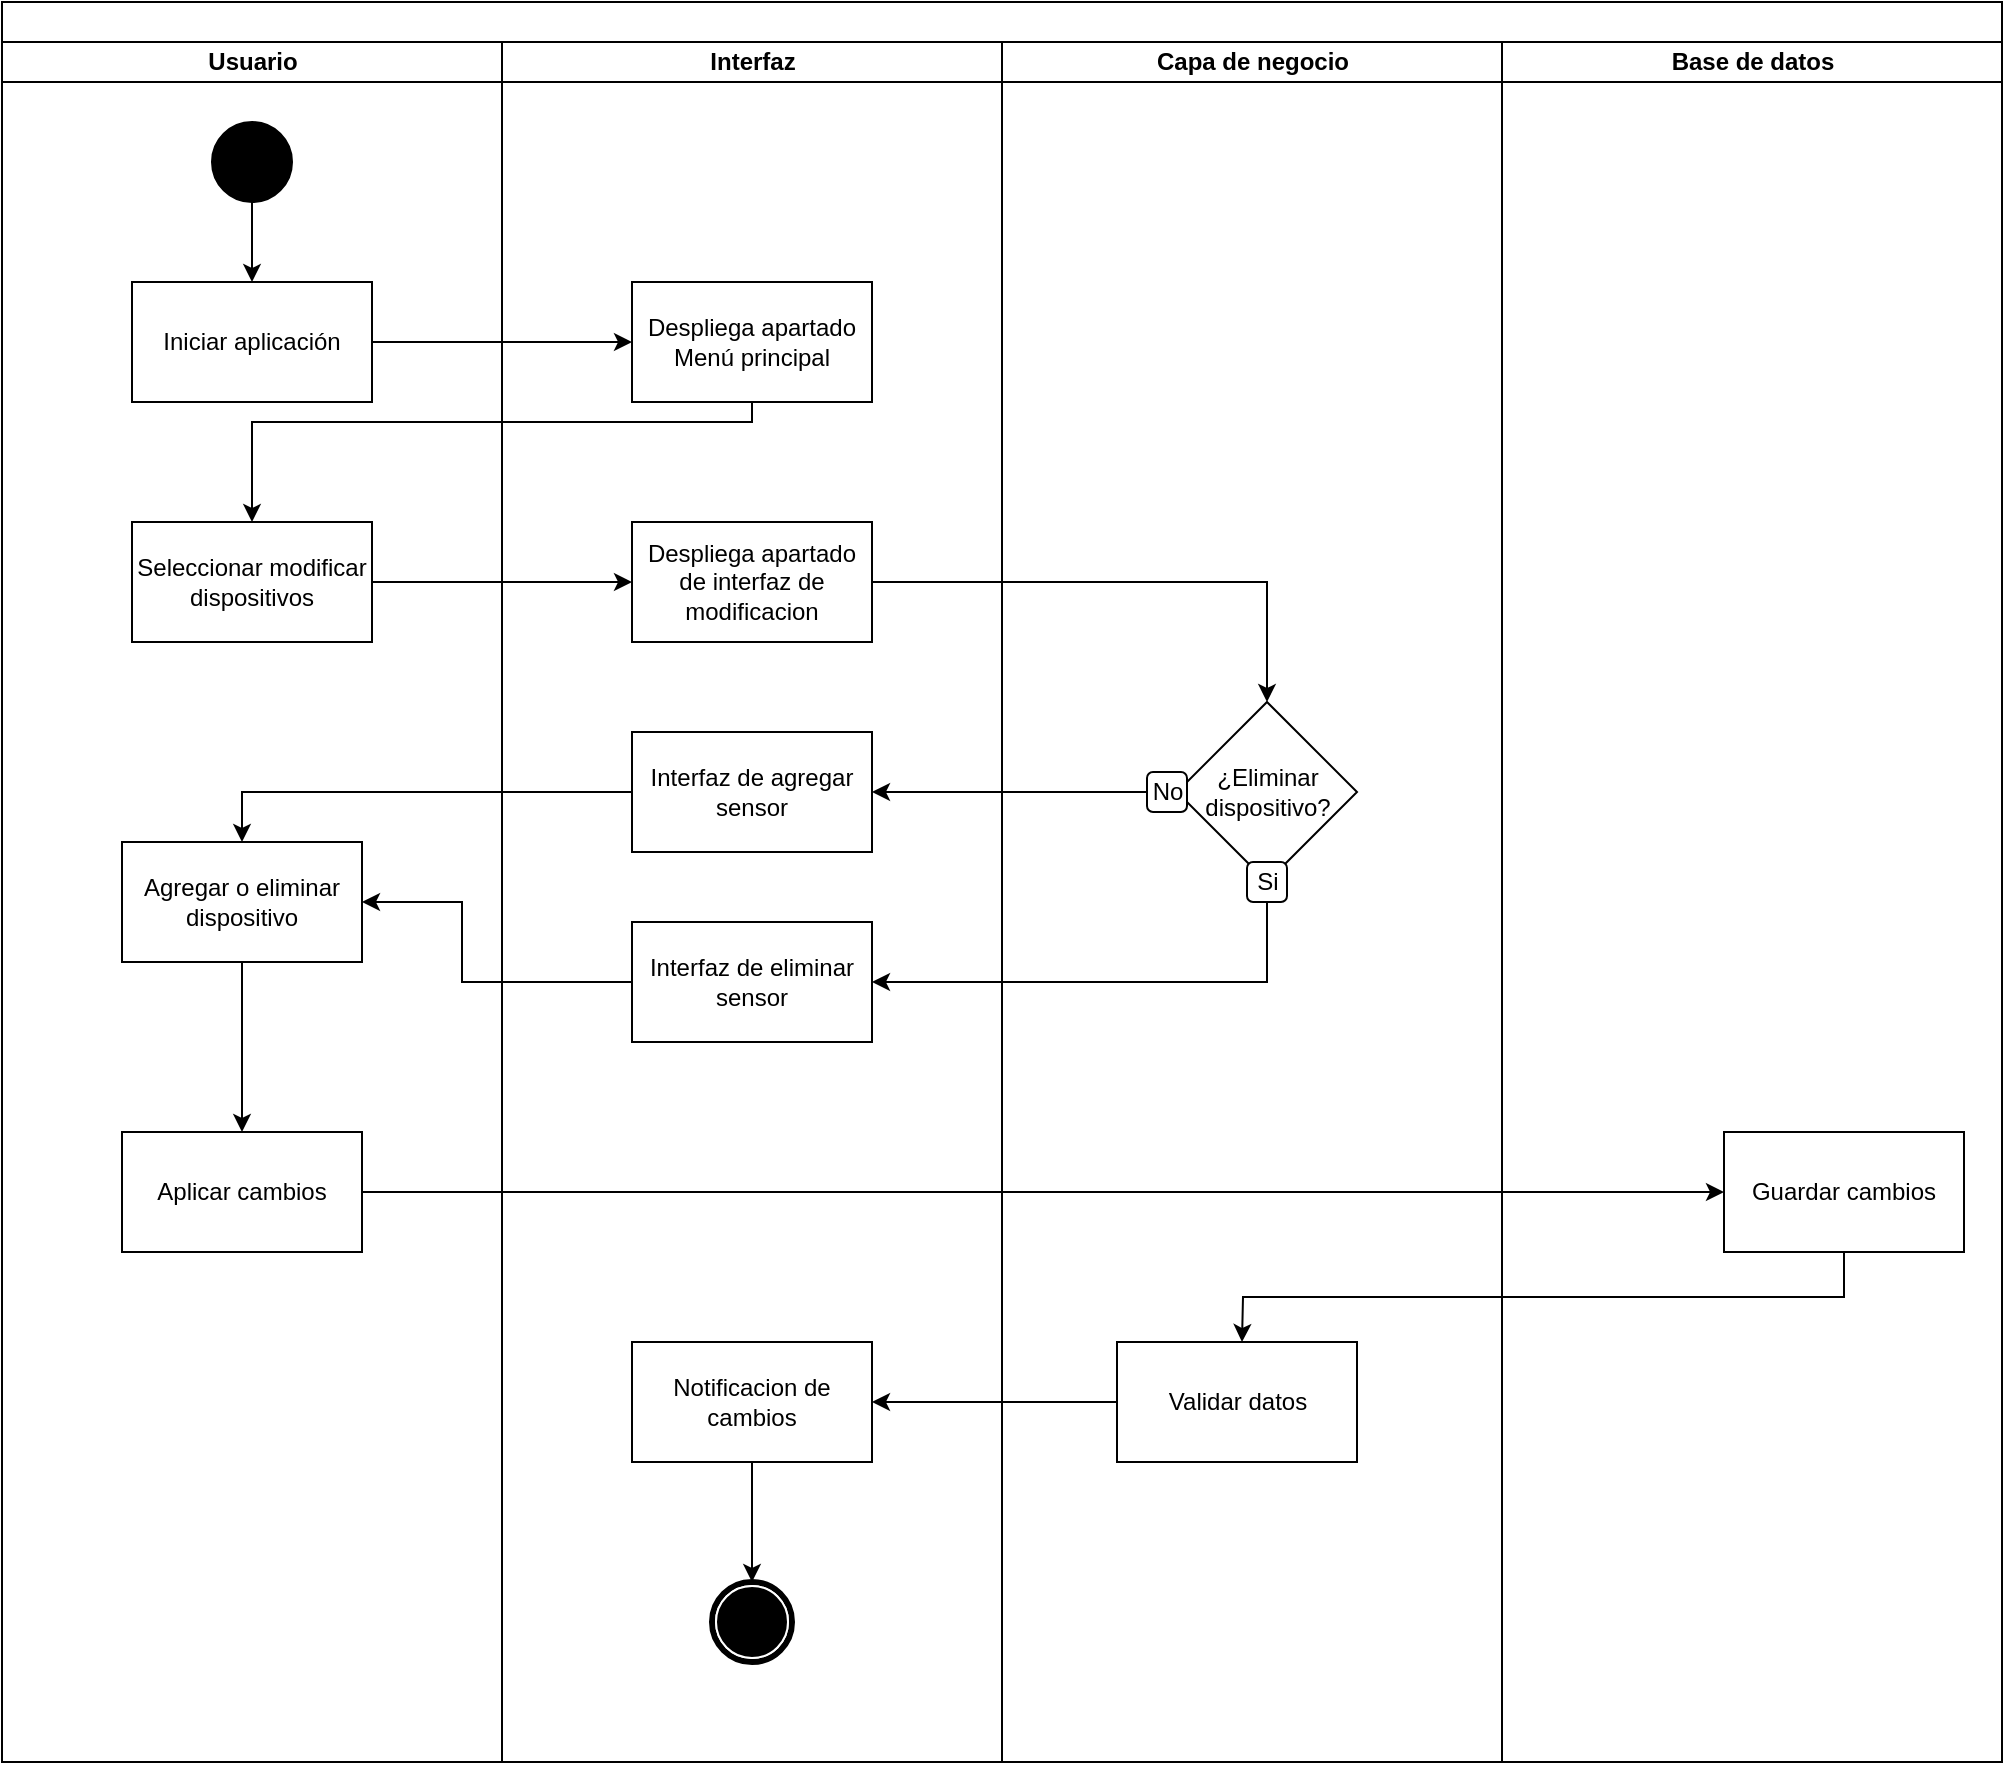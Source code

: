 <mxfile version="24.7.14">
  <diagram name="Página-1" id="jr31Qp8VH5XD6yN4iSkv">
    <mxGraphModel grid="1" page="1" gridSize="10" guides="1" tooltips="1" connect="1" arrows="1" fold="1" pageScale="1" pageWidth="827" pageHeight="1169" math="0" shadow="0">
      <root>
        <mxCell id="0" />
        <mxCell id="1" parent="0" />
        <mxCell id="7v-5D1nOGoh0MBonF9Dy-1" value="" style="swimlane;html=1;childLayout=stackLayout;startSize=20;rounded=0;shadow=0;comic=0;labelBackgroundColor=none;strokeWidth=1;fontFamily=Verdana;fontSize=12;align=center;direction=east;" vertex="1" parent="1">
          <mxGeometry x="320" y="20" width="1000" height="880" as="geometry">
            <mxRectangle y="20" width="70" height="30" as="alternateBounds" />
          </mxGeometry>
        </mxCell>
        <mxCell id="7v-5D1nOGoh0MBonF9Dy-2" value="Usuario" style="swimlane;html=1;startSize=20;" vertex="1" parent="7v-5D1nOGoh0MBonF9Dy-1">
          <mxGeometry y="20" width="250" height="860" as="geometry" />
        </mxCell>
        <mxCell id="7v-5D1nOGoh0MBonF9Dy-3" style="edgeStyle=orthogonalEdgeStyle;rounded=0;orthogonalLoop=1;jettySize=auto;html=1;entryX=0.5;entryY=0;entryDx=0;entryDy=0;" edge="1" parent="7v-5D1nOGoh0MBonF9Dy-2" source="7v-5D1nOGoh0MBonF9Dy-4" target="7v-5D1nOGoh0MBonF9Dy-6">
          <mxGeometry relative="1" as="geometry" />
        </mxCell>
        <mxCell id="7v-5D1nOGoh0MBonF9Dy-4" value="" style="ellipse;whiteSpace=wrap;html=1;rounded=0;shadow=0;comic=0;labelBackgroundColor=none;strokeWidth=1;fillColor=#000000;fontFamily=Verdana;fontSize=12;align=center;" vertex="1" parent="7v-5D1nOGoh0MBonF9Dy-2">
          <mxGeometry x="105" y="40" width="40" height="40" as="geometry" />
        </mxCell>
        <mxCell id="7v-5D1nOGoh0MBonF9Dy-6" value="Iniciar aplicación" style="rounded=0;whiteSpace=wrap;html=1;" vertex="1" parent="7v-5D1nOGoh0MBonF9Dy-2">
          <mxGeometry x="65" y="120" width="120" height="60" as="geometry" />
        </mxCell>
        <mxCell id="7v-5D1nOGoh0MBonF9Dy-7" value="Seleccionar modificar dispositivos" style="whiteSpace=wrap;html=1;rounded=0;" vertex="1" parent="7v-5D1nOGoh0MBonF9Dy-2">
          <mxGeometry x="65" y="240" width="120" height="60" as="geometry" />
        </mxCell>
        <mxCell id="PbXoQNXIglcSusswdasT-6" style="edgeStyle=orthogonalEdgeStyle;rounded=0;orthogonalLoop=1;jettySize=auto;html=1;exitX=0.5;exitY=1;exitDx=0;exitDy=0;" edge="1" parent="7v-5D1nOGoh0MBonF9Dy-2" source="PbXoQNXIglcSusswdasT-2" target="PbXoQNXIglcSusswdasT-5">
          <mxGeometry relative="1" as="geometry" />
        </mxCell>
        <mxCell id="PbXoQNXIglcSusswdasT-2" value="Agregar o eliminar dispositivo" style="whiteSpace=wrap;html=1;rounded=0;" vertex="1" parent="7v-5D1nOGoh0MBonF9Dy-2">
          <mxGeometry x="60" y="400" width="120" height="60" as="geometry" />
        </mxCell>
        <mxCell id="PbXoQNXIglcSusswdasT-5" value="Aplicar cambios" style="whiteSpace=wrap;html=1;rounded=0;" vertex="1" parent="7v-5D1nOGoh0MBonF9Dy-2">
          <mxGeometry x="60" y="545" width="120" height="60" as="geometry" />
        </mxCell>
        <mxCell id="7v-5D1nOGoh0MBonF9Dy-13" value="Interfaz" style="swimlane;html=1;startSize=20;" vertex="1" parent="7v-5D1nOGoh0MBonF9Dy-1">
          <mxGeometry x="250" y="20" width="250" height="860" as="geometry" />
        </mxCell>
        <mxCell id="7v-5D1nOGoh0MBonF9Dy-14" value="Despliega apartado Menú principal" style="rounded=0;whiteSpace=wrap;html=1;" vertex="1" parent="7v-5D1nOGoh0MBonF9Dy-13">
          <mxGeometry x="65" y="120" width="120" height="60" as="geometry" />
        </mxCell>
        <mxCell id="7v-5D1nOGoh0MBonF9Dy-15" value="Despliega apartado de interfaz de modificacion" style="whiteSpace=wrap;html=1;rounded=0;" vertex="1" parent="7v-5D1nOGoh0MBonF9Dy-13">
          <mxGeometry x="65" y="240" width="120" height="60" as="geometry" />
        </mxCell>
        <mxCell id="7v-5D1nOGoh0MBonF9Dy-17" value="Interfaz de agregar sensor" style="whiteSpace=wrap;html=1;rounded=0;" vertex="1" parent="7v-5D1nOGoh0MBonF9Dy-13">
          <mxGeometry x="65" y="345" width="120" height="60" as="geometry" />
        </mxCell>
        <mxCell id="PbXoQNXIglcSusswdasT-1" value="Interfaz de eliminar sensor" style="whiteSpace=wrap;html=1;rounded=0;" vertex="1" parent="7v-5D1nOGoh0MBonF9Dy-13">
          <mxGeometry x="65" y="440" width="120" height="60" as="geometry" />
        </mxCell>
        <mxCell id="PbXoQNXIglcSusswdasT-18" style="edgeStyle=orthogonalEdgeStyle;rounded=0;orthogonalLoop=1;jettySize=auto;html=1;exitX=0.5;exitY=1;exitDx=0;exitDy=0;entryX=0.5;entryY=0;entryDx=0;entryDy=0;" edge="1" parent="7v-5D1nOGoh0MBonF9Dy-13" source="PbXoQNXIglcSusswdasT-10" target="7v-5D1nOGoh0MBonF9Dy-5">
          <mxGeometry relative="1" as="geometry" />
        </mxCell>
        <mxCell id="PbXoQNXIglcSusswdasT-10" value="Notificacion de cambios" style="whiteSpace=wrap;html=1;rounded=0;" vertex="1" parent="7v-5D1nOGoh0MBonF9Dy-13">
          <mxGeometry x="65" y="650" width="120" height="60" as="geometry" />
        </mxCell>
        <mxCell id="7v-5D1nOGoh0MBonF9Dy-5" value="" style="shape=mxgraph.bpmn.shape;html=1;verticalLabelPosition=bottom;labelBackgroundColor=#ffffff;verticalAlign=top;perimeter=ellipsePerimeter;outline=end;symbol=terminate;rounded=0;shadow=0;comic=0;strokeWidth=1;fontFamily=Verdana;fontSize=12;align=center;" vertex="1" parent="7v-5D1nOGoh0MBonF9Dy-13">
          <mxGeometry x="105" y="770" width="40" height="40" as="geometry" />
        </mxCell>
        <mxCell id="7v-5D1nOGoh0MBonF9Dy-21" value="Capa de negocio" style="swimlane;html=1;startSize=20;" vertex="1" parent="7v-5D1nOGoh0MBonF9Dy-1">
          <mxGeometry x="500" y="20" width="250" height="860" as="geometry">
            <mxRectangle x="500" y="20" width="40" height="970" as="alternateBounds" />
          </mxGeometry>
        </mxCell>
        <mxCell id="7v-5D1nOGoh0MBonF9Dy-23" value="" style="group" connectable="0" vertex="1" parent="7v-5D1nOGoh0MBonF9Dy-21">
          <mxGeometry x="72.5" y="330" width="105" height="100" as="geometry" />
        </mxCell>
        <mxCell id="7v-5D1nOGoh0MBonF9Dy-24" value="&lt;div&gt;¿Eliminar &lt;br&gt;&lt;/div&gt;&lt;div&gt;dispositivo?&lt;br&gt;&lt;/div&gt;" style="rhombus;whiteSpace=wrap;html=1;rounded=0;" vertex="1" parent="7v-5D1nOGoh0MBonF9Dy-23">
          <mxGeometry x="15" width="90" height="90" as="geometry" />
        </mxCell>
        <mxCell id="7v-5D1nOGoh0MBonF9Dy-25" value="No" style="rounded=1;whiteSpace=wrap;html=1;" vertex="1" parent="7v-5D1nOGoh0MBonF9Dy-23">
          <mxGeometry y="35" width="20" height="20" as="geometry" />
        </mxCell>
        <mxCell id="7v-5D1nOGoh0MBonF9Dy-26" value="Si" style="rounded=1;whiteSpace=wrap;html=1;" vertex="1" parent="7v-5D1nOGoh0MBonF9Dy-23">
          <mxGeometry x="50" y="80" width="20" height="20" as="geometry" />
        </mxCell>
        <mxCell id="PbXoQNXIglcSusswdasT-16" value="Validar datos" style="whiteSpace=wrap;html=1;rounded=0;" vertex="1" parent="7v-5D1nOGoh0MBonF9Dy-21">
          <mxGeometry x="57.5" y="650" width="120" height="60" as="geometry" />
        </mxCell>
        <mxCell id="7v-5D1nOGoh0MBonF9Dy-27" value="Base de datos" style="swimlane;html=1;startSize=20;" vertex="1" parent="7v-5D1nOGoh0MBonF9Dy-1">
          <mxGeometry x="750" y="20" width="250" height="860" as="geometry">
            <mxRectangle x="500" y="20" width="40" height="970" as="alternateBounds" />
          </mxGeometry>
        </mxCell>
        <mxCell id="PbXoQNXIglcSusswdasT-9" value="Guardar cambios" style="whiteSpace=wrap;html=1;rounded=0;" vertex="1" parent="7v-5D1nOGoh0MBonF9Dy-27">
          <mxGeometry x="111" y="545" width="120" height="60" as="geometry" />
        </mxCell>
        <mxCell id="7v-5D1nOGoh0MBonF9Dy-29" style="edgeStyle=orthogonalEdgeStyle;rounded=0;orthogonalLoop=1;jettySize=auto;html=1;entryX=0;entryY=0.5;entryDx=0;entryDy=0;" edge="1" parent="7v-5D1nOGoh0MBonF9Dy-1" source="7v-5D1nOGoh0MBonF9Dy-6" target="7v-5D1nOGoh0MBonF9Dy-14">
          <mxGeometry relative="1" as="geometry" />
        </mxCell>
        <mxCell id="7v-5D1nOGoh0MBonF9Dy-30" value="" style="edgeStyle=orthogonalEdgeStyle;rounded=0;orthogonalLoop=1;jettySize=auto;html=1;" edge="1" parent="7v-5D1nOGoh0MBonF9Dy-1" source="7v-5D1nOGoh0MBonF9Dy-14" target="7v-5D1nOGoh0MBonF9Dy-7">
          <mxGeometry relative="1" as="geometry">
            <Array as="points">
              <mxPoint x="375" y="210" />
              <mxPoint x="125" y="210" />
            </Array>
          </mxGeometry>
        </mxCell>
        <mxCell id="7v-5D1nOGoh0MBonF9Dy-31" value="" style="edgeStyle=orthogonalEdgeStyle;rounded=0;orthogonalLoop=1;jettySize=auto;html=1;entryX=0;entryY=0.5;entryDx=0;entryDy=0;exitX=1;exitY=0.5;exitDx=0;exitDy=0;" edge="1" parent="7v-5D1nOGoh0MBonF9Dy-1" source="7v-5D1nOGoh0MBonF9Dy-7" target="7v-5D1nOGoh0MBonF9Dy-15">
          <mxGeometry relative="1" as="geometry">
            <mxPoint x="210" y="290" as="sourcePoint" />
            <Array as="points" />
          </mxGeometry>
        </mxCell>
        <mxCell id="7v-5D1nOGoh0MBonF9Dy-48" value="" style="edgeStyle=orthogonalEdgeStyle;rounded=0;orthogonalLoop=1;jettySize=auto;html=1;entryX=0.5;entryY=0;entryDx=0;entryDy=0;" edge="1" parent="7v-5D1nOGoh0MBonF9Dy-1" source="7v-5D1nOGoh0MBonF9Dy-15" target="7v-5D1nOGoh0MBonF9Dy-24">
          <mxGeometry relative="1" as="geometry">
            <mxPoint x="565" y="290" as="targetPoint" />
          </mxGeometry>
        </mxCell>
        <mxCell id="7v-5D1nOGoh0MBonF9Dy-49" style="edgeStyle=orthogonalEdgeStyle;rounded=0;orthogonalLoop=1;jettySize=auto;html=1;entryX=1;entryY=0.5;entryDx=0;entryDy=0;" edge="1" parent="7v-5D1nOGoh0MBonF9Dy-1" source="7v-5D1nOGoh0MBonF9Dy-25" target="7v-5D1nOGoh0MBonF9Dy-17">
          <mxGeometry relative="1" as="geometry" />
        </mxCell>
        <mxCell id="7v-5D1nOGoh0MBonF9Dy-52" value="" style="edgeStyle=orthogonalEdgeStyle;rounded=0;orthogonalLoop=1;jettySize=auto;html=1;exitX=0.5;exitY=1;exitDx=0;exitDy=0;entryX=1;entryY=0.5;entryDx=0;entryDy=0;" edge="1" parent="7v-5D1nOGoh0MBonF9Dy-1" source="7v-5D1nOGoh0MBonF9Dy-26" target="PbXoQNXIglcSusswdasT-1">
          <mxGeometry relative="1" as="geometry">
            <mxPoint x="460" y="500" as="targetPoint" />
          </mxGeometry>
        </mxCell>
        <mxCell id="PbXoQNXIglcSusswdasT-3" style="edgeStyle=orthogonalEdgeStyle;rounded=0;orthogonalLoop=1;jettySize=auto;html=1;exitX=0;exitY=0.5;exitDx=0;exitDy=0;entryX=1;entryY=0.5;entryDx=0;entryDy=0;" edge="1" parent="7v-5D1nOGoh0MBonF9Dy-1" source="PbXoQNXIglcSusswdasT-1" target="PbXoQNXIglcSusswdasT-2">
          <mxGeometry relative="1" as="geometry">
            <Array as="points">
              <mxPoint x="230" y="490" />
              <mxPoint x="230" y="450" />
            </Array>
          </mxGeometry>
        </mxCell>
        <mxCell id="PbXoQNXIglcSusswdasT-4" style="edgeStyle=orthogonalEdgeStyle;rounded=0;orthogonalLoop=1;jettySize=auto;html=1;exitX=0;exitY=0.5;exitDx=0;exitDy=0;entryX=0.5;entryY=0;entryDx=0;entryDy=0;" edge="1" parent="7v-5D1nOGoh0MBonF9Dy-1" source="7v-5D1nOGoh0MBonF9Dy-17" target="PbXoQNXIglcSusswdasT-2">
          <mxGeometry relative="1" as="geometry" />
        </mxCell>
        <mxCell id="PbXoQNXIglcSusswdasT-7" style="edgeStyle=orthogonalEdgeStyle;rounded=0;orthogonalLoop=1;jettySize=auto;html=1;exitX=1;exitY=0.5;exitDx=0;exitDy=0;entryX=0;entryY=0.5;entryDx=0;entryDy=0;" edge="1" parent="7v-5D1nOGoh0MBonF9Dy-1" source="PbXoQNXIglcSusswdasT-5" target="PbXoQNXIglcSusswdasT-9">
          <mxGeometry relative="1" as="geometry">
            <mxPoint x="840" y="690" as="targetPoint" />
          </mxGeometry>
        </mxCell>
        <mxCell id="PbXoQNXIglcSusswdasT-15" style="edgeStyle=orthogonalEdgeStyle;rounded=0;orthogonalLoop=1;jettySize=auto;html=1;exitX=0.5;exitY=1;exitDx=0;exitDy=0;entryX=0.5;entryY=0;entryDx=0;entryDy=0;" edge="1" parent="7v-5D1nOGoh0MBonF9Dy-1" source="PbXoQNXIglcSusswdasT-9">
          <mxGeometry relative="1" as="geometry">
            <mxPoint x="620" y="670" as="targetPoint" />
          </mxGeometry>
        </mxCell>
        <mxCell id="PbXoQNXIglcSusswdasT-17" style="edgeStyle=orthogonalEdgeStyle;rounded=0;orthogonalLoop=1;jettySize=auto;html=1;exitX=0;exitY=0.5;exitDx=0;exitDy=0;entryX=1;entryY=0.5;entryDx=0;entryDy=0;" edge="1" parent="7v-5D1nOGoh0MBonF9Dy-1" source="PbXoQNXIglcSusswdasT-16" target="PbXoQNXIglcSusswdasT-10">
          <mxGeometry relative="1" as="geometry" />
        </mxCell>
      </root>
    </mxGraphModel>
  </diagram>
</mxfile>
